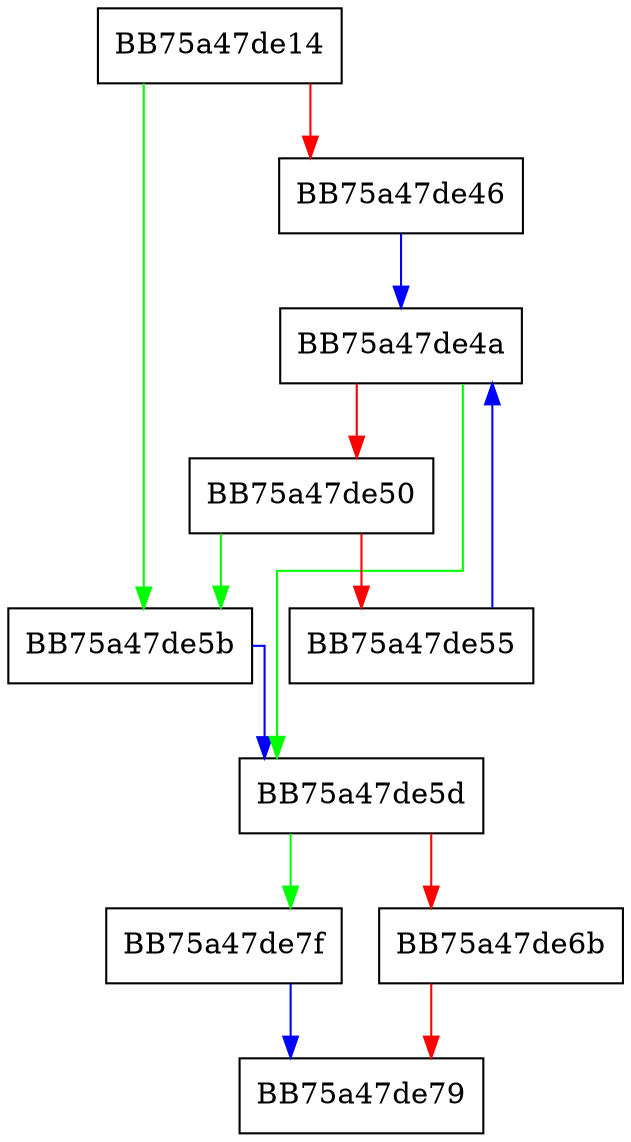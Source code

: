 digraph get_model {
  node [shape="box"];
  graph [splines=ortho];
  BB75a47de14 -> BB75a47de5b [color="green"];
  BB75a47de14 -> BB75a47de46 [color="red"];
  BB75a47de46 -> BB75a47de4a [color="blue"];
  BB75a47de4a -> BB75a47de5d [color="green"];
  BB75a47de4a -> BB75a47de50 [color="red"];
  BB75a47de50 -> BB75a47de5b [color="green"];
  BB75a47de50 -> BB75a47de55 [color="red"];
  BB75a47de55 -> BB75a47de4a [color="blue"];
  BB75a47de5b -> BB75a47de5d [color="blue"];
  BB75a47de5d -> BB75a47de7f [color="green"];
  BB75a47de5d -> BB75a47de6b [color="red"];
  BB75a47de6b -> BB75a47de79 [color="red"];
  BB75a47de7f -> BB75a47de79 [color="blue"];
}